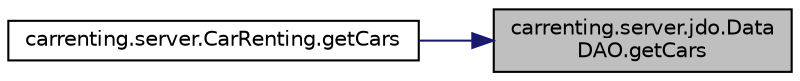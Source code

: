 digraph "carrenting.server.jdo.DataDAO.getCars"
{
 // LATEX_PDF_SIZE
  edge [fontname="Helvetica",fontsize="10",labelfontname="Helvetica",labelfontsize="10"];
  node [fontname="Helvetica",fontsize="10",shape=record];
  rankdir="RL";
  Node29 [label="carrenting.server.jdo.Data\lDAO.getCars",height=0.2,width=0.4,color="black", fillcolor="grey75", style="filled", fontcolor="black",tooltip=" "];
  Node29 -> Node30 [dir="back",color="midnightblue",fontsize="10",style="solid",fontname="Helvetica"];
  Node30 [label="carrenting.server.CarRenting.getCars",height=0.2,width=0.4,color="black", fillcolor="white", style="filled",URL="$classcarrenting_1_1server_1_1_car_renting.html#a11dd014dde29a6d25450e6269ddb78c7",tooltip=" "];
}
